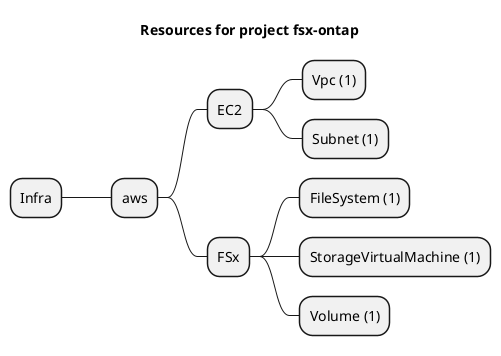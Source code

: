 @startmindmap
title Resources for project fsx-ontap
skinparam monochrome true
+ Infra
++ aws
+++ EC2
++++ Vpc (1)
++++ Subnet (1)
+++ FSx
++++ FileSystem (1)
++++ StorageVirtualMachine (1)
++++ Volume (1)
@endmindmap